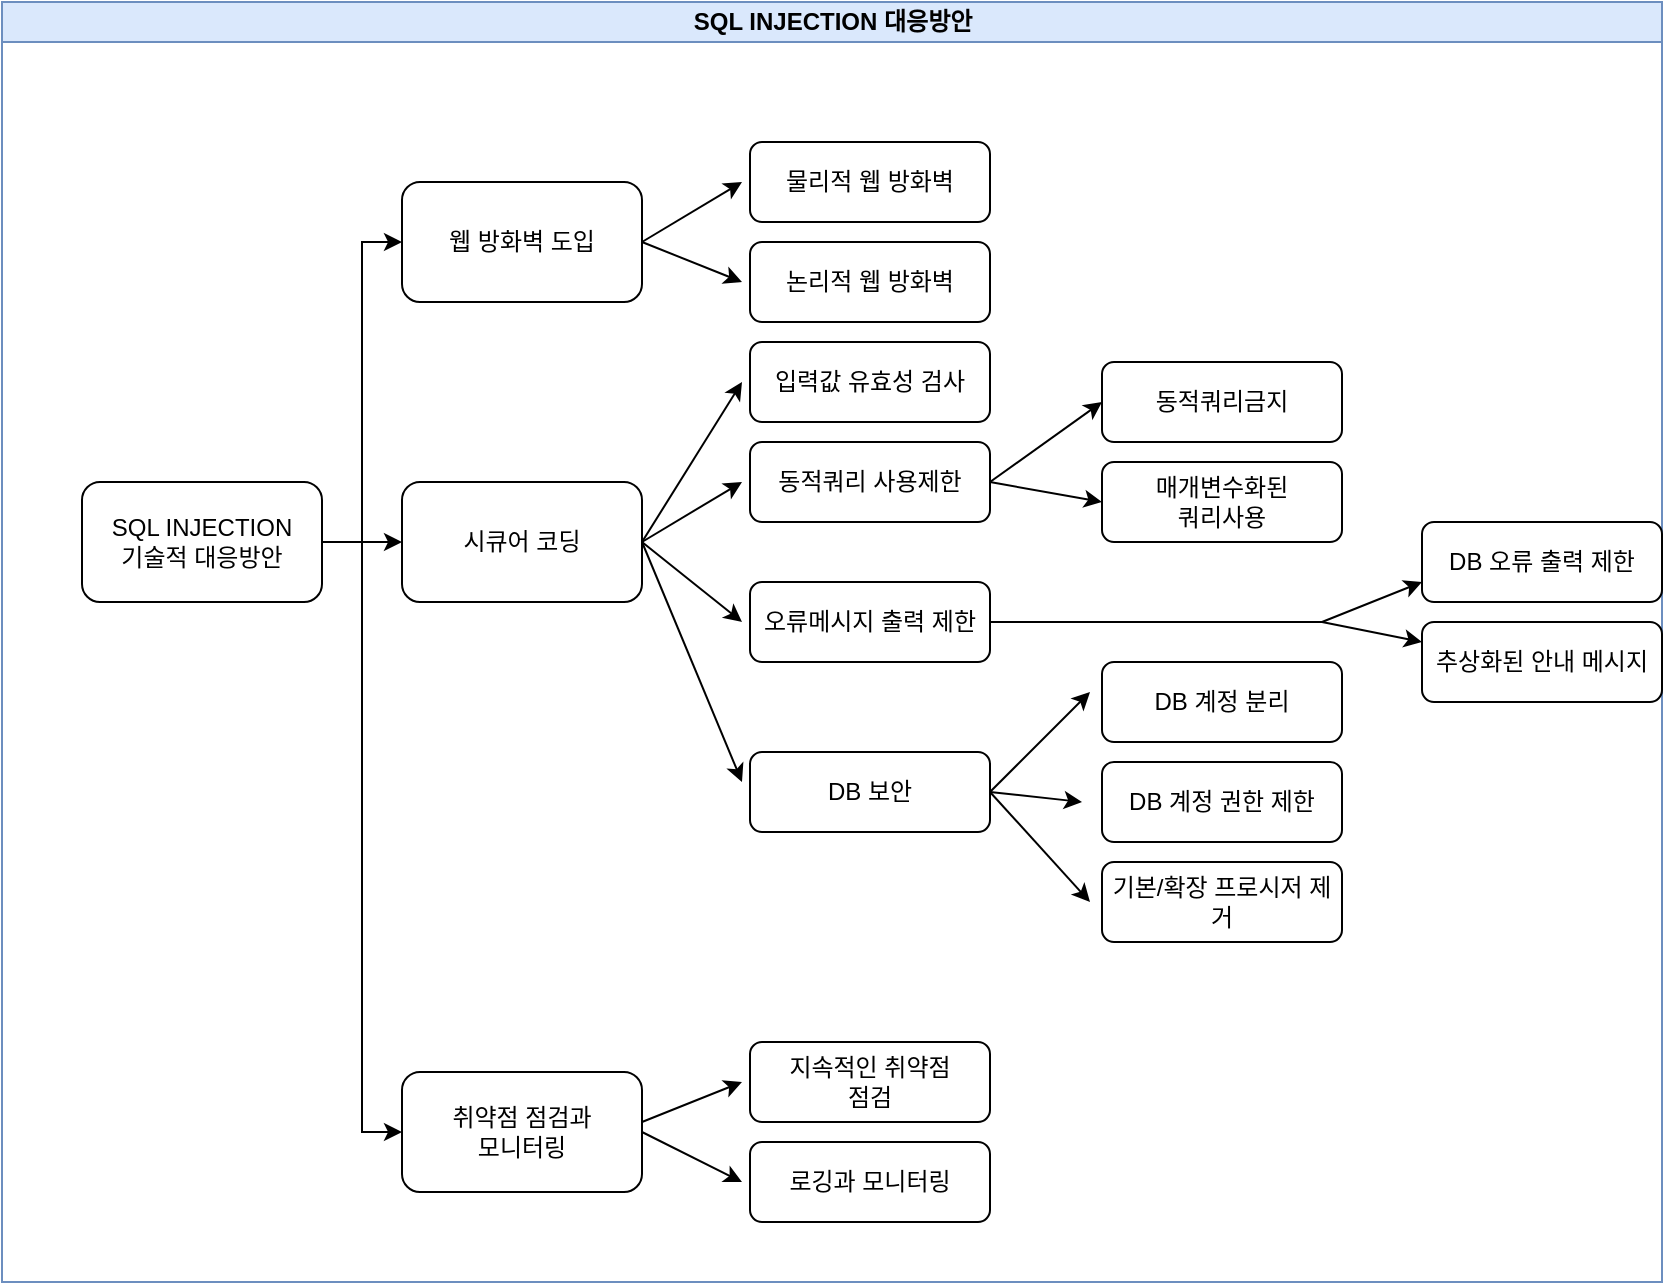 <mxfile version="14.6.3" type="github">
  <diagram id="prtHgNgQTEPvFCAcTncT" name="Page-1">
    <mxGraphModel dx="1168" dy="548" grid="1" gridSize="10" guides="1" tooltips="1" connect="1" arrows="1" fold="1" page="1" pageScale="1" pageWidth="827" pageHeight="1169" math="0" shadow="0">
      <root>
        <mxCell id="0" />
        <mxCell id="1" parent="0" />
        <mxCell id="dNxyNK7c78bLwvsdeMH5-11" value="SQL INJECTION 대응방안" style="swimlane;html=1;startSize=20;horizontal=1;containerType=tree;glass=0;fillColor=#dae8fc;strokeColor=#6c8ebf;" parent="1" vertex="1">
          <mxGeometry x="30" y="20" width="830" height="640" as="geometry" />
        </mxCell>
        <mxCell id="dj1d-Bm-PL1657N5GwMo-1" value="SQL INJECTION&lt;br&gt;기술적 대응방안" style="rounded=1;whiteSpace=wrap;html=1;" vertex="1" parent="dNxyNK7c78bLwvsdeMH5-11">
          <mxGeometry x="40" y="240" width="120" height="60" as="geometry" />
        </mxCell>
        <mxCell id="dj1d-Bm-PL1657N5GwMo-6" value="" style="edgeStyle=orthogonalEdgeStyle;rounded=0;orthogonalLoop=1;jettySize=auto;html=1;" edge="1" source="dj1d-Bm-PL1657N5GwMo-1" target="dj1d-Bm-PL1657N5GwMo-7" parent="dNxyNK7c78bLwvsdeMH5-11">
          <mxGeometry relative="1" as="geometry" />
        </mxCell>
        <mxCell id="dj1d-Bm-PL1657N5GwMo-7" value="시큐어 코딩" style="rounded=1;whiteSpace=wrap;html=1;" vertex="1" parent="dNxyNK7c78bLwvsdeMH5-11">
          <mxGeometry x="200" y="240" width="120" height="60" as="geometry" />
        </mxCell>
        <mxCell id="dj1d-Bm-PL1657N5GwMo-8" value="" style="edgeStyle=orthogonalEdgeStyle;rounded=0;orthogonalLoop=1;jettySize=auto;html=1;" edge="1" source="dj1d-Bm-PL1657N5GwMo-1" target="dj1d-Bm-PL1657N5GwMo-9" parent="dNxyNK7c78bLwvsdeMH5-11">
          <mxGeometry relative="1" as="geometry">
            <Array as="points">
              <mxPoint x="180" y="270" />
              <mxPoint x="180" y="565" />
            </Array>
          </mxGeometry>
        </mxCell>
        <mxCell id="dj1d-Bm-PL1657N5GwMo-9" value="취약점 점검과 &lt;br&gt;모니터링" style="rounded=1;whiteSpace=wrap;html=1;" vertex="1" parent="dNxyNK7c78bLwvsdeMH5-11">
          <mxGeometry x="200" y="535" width="120" height="60" as="geometry" />
        </mxCell>
        <mxCell id="dj1d-Bm-PL1657N5GwMo-10" value="" style="edgeStyle=orthogonalEdgeStyle;rounded=0;orthogonalLoop=1;jettySize=auto;html=1;" edge="1" source="dj1d-Bm-PL1657N5GwMo-1" target="dj1d-Bm-PL1657N5GwMo-11" parent="dNxyNK7c78bLwvsdeMH5-11">
          <mxGeometry relative="1" as="geometry">
            <Array as="points">
              <mxPoint x="180" y="270" />
              <mxPoint x="180" y="120" />
            </Array>
          </mxGeometry>
        </mxCell>
        <mxCell id="dj1d-Bm-PL1657N5GwMo-11" value="웹 방화벽 도입" style="rounded=1;whiteSpace=wrap;html=1;" vertex="1" parent="dNxyNK7c78bLwvsdeMH5-11">
          <mxGeometry x="200" y="90" width="120" height="60" as="geometry" />
        </mxCell>
        <mxCell id="dj1d-Bm-PL1657N5GwMo-18" value="" style="endArrow=classic;html=1;" edge="1" parent="dNxyNK7c78bLwvsdeMH5-11">
          <mxGeometry width="50" height="50" relative="1" as="geometry">
            <mxPoint x="320" y="120" as="sourcePoint" />
            <mxPoint x="370" y="90" as="targetPoint" />
          </mxGeometry>
        </mxCell>
        <mxCell id="dj1d-Bm-PL1657N5GwMo-19" value="물리적 웹 방화벽" style="rounded=1;whiteSpace=wrap;html=1;" vertex="1" parent="dNxyNK7c78bLwvsdeMH5-11">
          <mxGeometry x="374" y="70" width="120" height="40" as="geometry" />
        </mxCell>
        <mxCell id="dj1d-Bm-PL1657N5GwMo-23" value="" style="endArrow=classic;html=1;" edge="1" parent="dNxyNK7c78bLwvsdeMH5-11">
          <mxGeometry width="50" height="50" relative="1" as="geometry">
            <mxPoint x="320" y="120" as="sourcePoint" />
            <mxPoint x="370" y="140" as="targetPoint" />
          </mxGeometry>
        </mxCell>
        <mxCell id="dj1d-Bm-PL1657N5GwMo-24" value="논리적 웹 방화벽" style="rounded=1;whiteSpace=wrap;html=1;" vertex="1" parent="dNxyNK7c78bLwvsdeMH5-11">
          <mxGeometry x="374" y="120" width="120" height="40" as="geometry" />
        </mxCell>
        <mxCell id="dj1d-Bm-PL1657N5GwMo-25" value="" style="endArrow=classic;html=1;" edge="1" parent="dNxyNK7c78bLwvsdeMH5-11">
          <mxGeometry width="50" height="50" relative="1" as="geometry">
            <mxPoint x="320" y="270" as="sourcePoint" />
            <mxPoint x="370" y="190" as="targetPoint" />
          </mxGeometry>
        </mxCell>
        <mxCell id="dj1d-Bm-PL1657N5GwMo-26" value="입력값 유효성 검사" style="rounded=1;whiteSpace=wrap;html=1;" vertex="1" parent="dNxyNK7c78bLwvsdeMH5-11">
          <mxGeometry x="374" y="170" width="120" height="40" as="geometry" />
        </mxCell>
        <mxCell id="dj1d-Bm-PL1657N5GwMo-27" value="" style="endArrow=classic;html=1;" edge="1" parent="dNxyNK7c78bLwvsdeMH5-11">
          <mxGeometry width="50" height="50" relative="1" as="geometry">
            <mxPoint x="320" y="270" as="sourcePoint" />
            <mxPoint x="370" y="240" as="targetPoint" />
          </mxGeometry>
        </mxCell>
        <mxCell id="dj1d-Bm-PL1657N5GwMo-28" value="동적쿼리 사용제한" style="rounded=1;whiteSpace=wrap;html=1;" vertex="1" parent="dNxyNK7c78bLwvsdeMH5-11">
          <mxGeometry x="374" y="220" width="120" height="40" as="geometry" />
        </mxCell>
        <mxCell id="dj1d-Bm-PL1657N5GwMo-29" value="" style="endArrow=classic;html=1;" edge="1" parent="dNxyNK7c78bLwvsdeMH5-11">
          <mxGeometry width="50" height="50" relative="1" as="geometry">
            <mxPoint x="320" y="270" as="sourcePoint" />
            <mxPoint x="370" y="310" as="targetPoint" />
          </mxGeometry>
        </mxCell>
        <mxCell id="dj1d-Bm-PL1657N5GwMo-30" value="오류메시지 출력 제한" style="rounded=1;whiteSpace=wrap;html=1;" vertex="1" parent="dNxyNK7c78bLwvsdeMH5-11">
          <mxGeometry x="374" y="290" width="120" height="40" as="geometry" />
        </mxCell>
        <mxCell id="dj1d-Bm-PL1657N5GwMo-31" value="" style="endArrow=classic;html=1;exitX=1;exitY=0.5;exitDx=0;exitDy=0;" edge="1" parent="dNxyNK7c78bLwvsdeMH5-11" source="dj1d-Bm-PL1657N5GwMo-7">
          <mxGeometry width="50" height="50" relative="1" as="geometry">
            <mxPoint x="330" y="400" as="sourcePoint" />
            <mxPoint x="370" y="390" as="targetPoint" />
          </mxGeometry>
        </mxCell>
        <mxCell id="dj1d-Bm-PL1657N5GwMo-32" value="DB 보안" style="rounded=1;whiteSpace=wrap;html=1;" vertex="1" parent="dNxyNK7c78bLwvsdeMH5-11">
          <mxGeometry x="374" y="375" width="120" height="40" as="geometry" />
        </mxCell>
        <mxCell id="dj1d-Bm-PL1657N5GwMo-33" value="" style="endArrow=classic;html=1;" edge="1" parent="dNxyNK7c78bLwvsdeMH5-11">
          <mxGeometry width="50" height="50" relative="1" as="geometry">
            <mxPoint x="320" y="560" as="sourcePoint" />
            <mxPoint x="370" y="540" as="targetPoint" />
          </mxGeometry>
        </mxCell>
        <mxCell id="dj1d-Bm-PL1657N5GwMo-34" value="지속적인 취약점&lt;br&gt;점검" style="rounded=1;whiteSpace=wrap;html=1;" vertex="1" parent="dNxyNK7c78bLwvsdeMH5-11">
          <mxGeometry x="374" y="520" width="120" height="40" as="geometry" />
        </mxCell>
        <mxCell id="dj1d-Bm-PL1657N5GwMo-35" value="" style="endArrow=classic;html=1;" edge="1" parent="dNxyNK7c78bLwvsdeMH5-11">
          <mxGeometry width="50" height="50" relative="1" as="geometry">
            <mxPoint x="494" y="240" as="sourcePoint" />
            <mxPoint x="550" y="200" as="targetPoint" />
          </mxGeometry>
        </mxCell>
        <mxCell id="dj1d-Bm-PL1657N5GwMo-36" value="동적쿼리금지" style="rounded=1;whiteSpace=wrap;html=1;" vertex="1" parent="dNxyNK7c78bLwvsdeMH5-11">
          <mxGeometry x="550" y="180" width="120" height="40" as="geometry" />
        </mxCell>
        <mxCell id="dj1d-Bm-PL1657N5GwMo-37" value="" style="endArrow=classic;html=1;" edge="1" parent="dNxyNK7c78bLwvsdeMH5-11">
          <mxGeometry width="50" height="50" relative="1" as="geometry">
            <mxPoint x="494" y="240" as="sourcePoint" />
            <mxPoint x="550" y="250" as="targetPoint" />
          </mxGeometry>
        </mxCell>
        <mxCell id="dj1d-Bm-PL1657N5GwMo-38" value="매개변수화된 &lt;br&gt;쿼리사용" style="rounded=1;whiteSpace=wrap;html=1;" vertex="1" parent="dNxyNK7c78bLwvsdeMH5-11">
          <mxGeometry x="550" y="230" width="120" height="40" as="geometry" />
        </mxCell>
        <mxCell id="dj1d-Bm-PL1657N5GwMo-39" value="" style="endArrow=none;html=1;" edge="1" parent="dNxyNK7c78bLwvsdeMH5-11">
          <mxGeometry width="50" height="50" relative="1" as="geometry">
            <mxPoint x="494" y="310" as="sourcePoint" />
            <mxPoint x="660" y="310" as="targetPoint" />
          </mxGeometry>
        </mxCell>
        <mxCell id="dj1d-Bm-PL1657N5GwMo-40" value="" style="endArrow=classic;html=1;entryX=0;entryY=0.75;entryDx=0;entryDy=0;" edge="1" parent="dNxyNK7c78bLwvsdeMH5-11" target="dj1d-Bm-PL1657N5GwMo-42">
          <mxGeometry width="50" height="50" relative="1" as="geometry">
            <mxPoint x="660" y="310" as="sourcePoint" />
            <mxPoint x="740" y="270" as="targetPoint" />
          </mxGeometry>
        </mxCell>
        <mxCell id="dj1d-Bm-PL1657N5GwMo-41" value="" style="endArrow=classic;html=1;entryX=0;entryY=0.25;entryDx=0;entryDy=0;" edge="1" parent="dNxyNK7c78bLwvsdeMH5-11" target="dj1d-Bm-PL1657N5GwMo-43">
          <mxGeometry width="50" height="50" relative="1" as="geometry">
            <mxPoint x="660" y="310" as="sourcePoint" />
            <mxPoint x="740" y="340" as="targetPoint" />
          </mxGeometry>
        </mxCell>
        <mxCell id="dj1d-Bm-PL1657N5GwMo-42" value="DB 오류 출력 제한" style="rounded=1;whiteSpace=wrap;html=1;" vertex="1" parent="dNxyNK7c78bLwvsdeMH5-11">
          <mxGeometry x="710" y="260" width="120" height="40" as="geometry" />
        </mxCell>
        <mxCell id="dj1d-Bm-PL1657N5GwMo-43" value="추상화된 안내 메시지" style="rounded=1;whiteSpace=wrap;html=1;" vertex="1" parent="dNxyNK7c78bLwvsdeMH5-11">
          <mxGeometry x="710" y="310" width="120" height="40" as="geometry" />
        </mxCell>
        <mxCell id="dj1d-Bm-PL1657N5GwMo-44" value="" style="endArrow=classic;html=1;" edge="1" parent="dNxyNK7c78bLwvsdeMH5-11">
          <mxGeometry width="50" height="50" relative="1" as="geometry">
            <mxPoint x="494" y="395" as="sourcePoint" />
            <mxPoint x="544" y="345" as="targetPoint" />
          </mxGeometry>
        </mxCell>
        <mxCell id="dj1d-Bm-PL1657N5GwMo-45" value="" style="endArrow=classic;html=1;exitX=1;exitY=0.5;exitDx=0;exitDy=0;" edge="1" parent="dNxyNK7c78bLwvsdeMH5-11" source="dj1d-Bm-PL1657N5GwMo-9">
          <mxGeometry width="50" height="50" relative="1" as="geometry">
            <mxPoint x="370" y="670" as="sourcePoint" />
            <mxPoint x="370" y="590" as="targetPoint" />
          </mxGeometry>
        </mxCell>
        <mxCell id="dj1d-Bm-PL1657N5GwMo-46" value="로깅과 모니터링" style="rounded=1;whiteSpace=wrap;html=1;" vertex="1" parent="dNxyNK7c78bLwvsdeMH5-11">
          <mxGeometry x="374" y="570" width="120" height="40" as="geometry" />
        </mxCell>
        <mxCell id="dj1d-Bm-PL1657N5GwMo-47" value="DB 계정 분리" style="rounded=1;whiteSpace=wrap;html=1;" vertex="1" parent="dNxyNK7c78bLwvsdeMH5-11">
          <mxGeometry x="550" y="330" width="120" height="40" as="geometry" />
        </mxCell>
        <mxCell id="dj1d-Bm-PL1657N5GwMo-49" value="DB 계정 권한 제한" style="rounded=1;whiteSpace=wrap;html=1;" vertex="1" parent="dNxyNK7c78bLwvsdeMH5-11">
          <mxGeometry x="550" y="380" width="120" height="40" as="geometry" />
        </mxCell>
        <mxCell id="dj1d-Bm-PL1657N5GwMo-50" value="기본/확장 프로시저 제거" style="rounded=1;whiteSpace=wrap;html=1;" vertex="1" parent="dNxyNK7c78bLwvsdeMH5-11">
          <mxGeometry x="550" y="430" width="120" height="40" as="geometry" />
        </mxCell>
        <mxCell id="dj1d-Bm-PL1657N5GwMo-53" value="" style="endArrow=classic;html=1;exitX=1;exitY=0.5;exitDx=0;exitDy=0;" edge="1" parent="dNxyNK7c78bLwvsdeMH5-11" source="dj1d-Bm-PL1657N5GwMo-32">
          <mxGeometry width="50" height="50" relative="1" as="geometry">
            <mxPoint x="494" y="500" as="sourcePoint" />
            <mxPoint x="544" y="450" as="targetPoint" />
          </mxGeometry>
        </mxCell>
        <mxCell id="dj1d-Bm-PL1657N5GwMo-48" value="" style="endArrow=classic;html=1;exitX=1;exitY=0.5;exitDx=0;exitDy=0;" edge="1" parent="1" source="dj1d-Bm-PL1657N5GwMo-32">
          <mxGeometry width="50" height="50" relative="1" as="geometry">
            <mxPoint x="474" y="575" as="sourcePoint" />
            <mxPoint x="570" y="420" as="targetPoint" />
          </mxGeometry>
        </mxCell>
      </root>
    </mxGraphModel>
  </diagram>
</mxfile>
